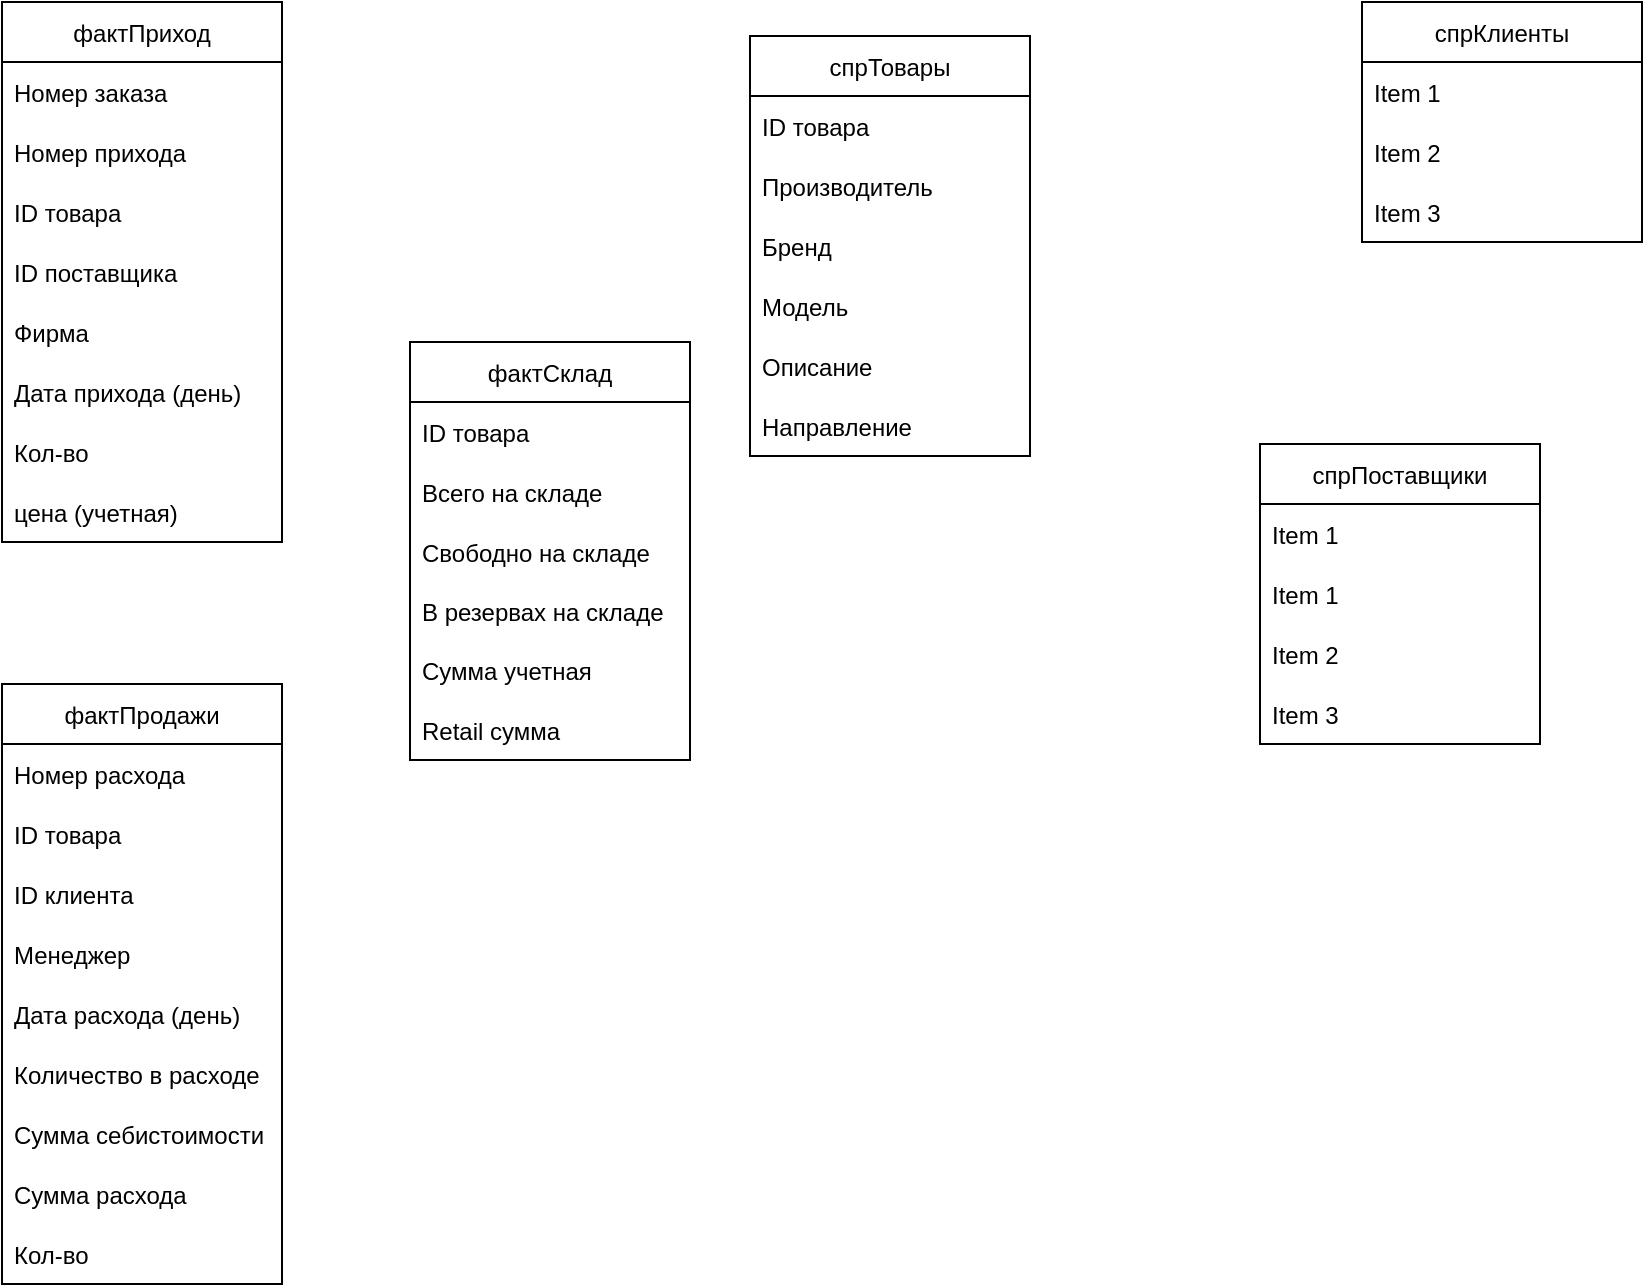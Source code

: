 <mxfile version="16.1.0" type="github">
  <diagram id="C5RBs43oDa-KdzZeNtuy" name="Page-1">
    <mxGraphModel dx="1422" dy="762" grid="1" gridSize="17" guides="1" tooltips="1" connect="1" arrows="1" fold="1" page="1" pageScale="1" pageWidth="1169" pageHeight="1654" background="#ffffff" math="0" shadow="0">
      <root>
        <mxCell id="WIyWlLk6GJQsqaUBKTNV-0" />
        <mxCell id="WIyWlLk6GJQsqaUBKTNV-1" parent="WIyWlLk6GJQsqaUBKTNV-0" />
        <mxCell id="MiYkf8OrINTVuq1yNtsC-0" value="фактПриход" style="swimlane;fontStyle=0;childLayout=stackLayout;horizontal=1;startSize=30;horizontalStack=0;resizeParent=1;resizeParentMax=0;resizeLast=0;collapsible=1;marginBottom=0;" vertex="1" parent="WIyWlLk6GJQsqaUBKTNV-1">
          <mxGeometry x="153" y="51" width="140" height="270" as="geometry" />
        </mxCell>
        <mxCell id="MiYkf8OrINTVuq1yNtsC-1" value="Номер заказа" style="text;strokeColor=none;fillColor=none;align=left;verticalAlign=middle;spacingLeft=4;spacingRight=4;overflow=hidden;points=[[0,0.5],[1,0.5]];portConstraint=eastwest;rotatable=0;" vertex="1" parent="MiYkf8OrINTVuq1yNtsC-0">
          <mxGeometry y="30" width="140" height="30" as="geometry" />
        </mxCell>
        <mxCell id="MiYkf8OrINTVuq1yNtsC-26" value="Номер прихода" style="text;strokeColor=none;fillColor=none;align=left;verticalAlign=middle;spacingLeft=4;spacingRight=4;overflow=hidden;points=[[0,0.5],[1,0.5]];portConstraint=eastwest;rotatable=0;" vertex="1" parent="MiYkf8OrINTVuq1yNtsC-0">
          <mxGeometry y="60" width="140" height="30" as="geometry" />
        </mxCell>
        <mxCell id="MiYkf8OrINTVuq1yNtsC-2" value="ID товара" style="text;strokeColor=none;fillColor=none;align=left;verticalAlign=middle;spacingLeft=4;spacingRight=4;overflow=hidden;points=[[0,0.5],[1,0.5]];portConstraint=eastwest;rotatable=0;" vertex="1" parent="MiYkf8OrINTVuq1yNtsC-0">
          <mxGeometry y="90" width="140" height="30" as="geometry" />
        </mxCell>
        <mxCell id="MiYkf8OrINTVuq1yNtsC-24" value="ID поставщика" style="text;strokeColor=none;fillColor=none;align=left;verticalAlign=middle;spacingLeft=4;spacingRight=4;overflow=hidden;points=[[0,0.5],[1,0.5]];portConstraint=eastwest;rotatable=0;" vertex="1" parent="MiYkf8OrINTVuq1yNtsC-0">
          <mxGeometry y="120" width="140" height="30" as="geometry" />
        </mxCell>
        <mxCell id="MiYkf8OrINTVuq1yNtsC-25" value="Фирма" style="text;strokeColor=none;fillColor=none;align=left;verticalAlign=middle;spacingLeft=4;spacingRight=4;overflow=hidden;points=[[0,0.5],[1,0.5]];portConstraint=eastwest;rotatable=0;" vertex="1" parent="MiYkf8OrINTVuq1yNtsC-0">
          <mxGeometry y="150" width="140" height="30" as="geometry" />
        </mxCell>
        <mxCell id="MiYkf8OrINTVuq1yNtsC-39" value="Дата прихода (день)" style="text;strokeColor=none;fillColor=none;align=left;verticalAlign=middle;spacingLeft=4;spacingRight=4;overflow=hidden;points=[[0,0.5],[1,0.5]];portConstraint=eastwest;rotatable=0;" vertex="1" parent="MiYkf8OrINTVuq1yNtsC-0">
          <mxGeometry y="180" width="140" height="30" as="geometry" />
        </mxCell>
        <mxCell id="MiYkf8OrINTVuq1yNtsC-3" value="Кол-во" style="text;strokeColor=none;fillColor=none;align=left;verticalAlign=middle;spacingLeft=4;spacingRight=4;overflow=hidden;points=[[0,0.5],[1,0.5]];portConstraint=eastwest;rotatable=0;" vertex="1" parent="MiYkf8OrINTVuq1yNtsC-0">
          <mxGeometry y="210" width="140" height="30" as="geometry" />
        </mxCell>
        <mxCell id="MiYkf8OrINTVuq1yNtsC-40" value="цена (учетная)" style="text;strokeColor=none;fillColor=none;align=left;verticalAlign=middle;spacingLeft=4;spacingRight=4;overflow=hidden;points=[[0,0.5],[1,0.5]];portConstraint=eastwest;rotatable=0;" vertex="1" parent="MiYkf8OrINTVuq1yNtsC-0">
          <mxGeometry y="240" width="140" height="30" as="geometry" />
        </mxCell>
        <mxCell id="MiYkf8OrINTVuq1yNtsC-4" value="фактСклад" style="swimlane;fontStyle=0;childLayout=stackLayout;horizontal=1;startSize=30;horizontalStack=0;resizeParent=1;resizeParentMax=0;resizeLast=0;collapsible=1;marginBottom=0;" vertex="1" parent="WIyWlLk6GJQsqaUBKTNV-1">
          <mxGeometry x="357" y="221" width="140" height="209" as="geometry" />
        </mxCell>
        <mxCell id="MiYkf8OrINTVuq1yNtsC-5" value="ID товара" style="text;strokeColor=none;fillColor=none;align=left;verticalAlign=middle;spacingLeft=4;spacingRight=4;overflow=hidden;points=[[0,0.5],[1,0.5]];portConstraint=eastwest;rotatable=0;" vertex="1" parent="MiYkf8OrINTVuq1yNtsC-4">
          <mxGeometry y="30" width="140" height="30" as="geometry" />
        </mxCell>
        <mxCell id="MiYkf8OrINTVuq1yNtsC-6" value="Всего на складе" style="text;strokeColor=none;fillColor=none;align=left;verticalAlign=middle;spacingLeft=4;spacingRight=4;overflow=hidden;points=[[0,0.5],[1,0.5]];portConstraint=eastwest;rotatable=0;" vertex="1" parent="MiYkf8OrINTVuq1yNtsC-4">
          <mxGeometry y="60" width="140" height="30" as="geometry" />
        </mxCell>
        <mxCell id="MiYkf8OrINTVuq1yNtsC-52" value="Свободно на складе" style="text;strokeColor=none;fillColor=none;align=left;verticalAlign=middle;spacingLeft=4;spacingRight=4;overflow=hidden;points=[[0,0.5],[1,0.5]];portConstraint=eastwest;rotatable=0;" vertex="1" parent="MiYkf8OrINTVuq1yNtsC-4">
          <mxGeometry y="90" width="140" height="30" as="geometry" />
        </mxCell>
        <mxCell id="MiYkf8OrINTVuq1yNtsC-51" value="В резервах на складе" style="text;strokeColor=none;fillColor=none;align=left;verticalAlign=middle;spacingLeft=4;spacingRight=4;overflow=hidden;points=[[0,0.5],[1,0.5]];portConstraint=eastwest;rotatable=0;" vertex="1" parent="MiYkf8OrINTVuq1yNtsC-4">
          <mxGeometry y="120" width="140" height="29" as="geometry" />
        </mxCell>
        <mxCell id="MiYkf8OrINTVuq1yNtsC-7" value="Сумма учетная" style="text;strokeColor=none;fillColor=none;align=left;verticalAlign=middle;spacingLeft=4;spacingRight=4;overflow=hidden;points=[[0,0.5],[1,0.5]];portConstraint=eastwest;rotatable=0;" vertex="1" parent="MiYkf8OrINTVuq1yNtsC-4">
          <mxGeometry y="149" width="140" height="30" as="geometry" />
        </mxCell>
        <mxCell id="MiYkf8OrINTVuq1yNtsC-50" value="Retail сумма" style="text;strokeColor=none;fillColor=none;align=left;verticalAlign=middle;spacingLeft=4;spacingRight=4;overflow=hidden;points=[[0,0.5],[1,0.5]];portConstraint=eastwest;rotatable=0;" vertex="1" parent="MiYkf8OrINTVuq1yNtsC-4">
          <mxGeometry y="179" width="140" height="30" as="geometry" />
        </mxCell>
        <mxCell id="MiYkf8OrINTVuq1yNtsC-8" value="фактПродажи" style="swimlane;fontStyle=0;childLayout=stackLayout;horizontal=1;startSize=30;horizontalStack=0;resizeParent=1;resizeParentMax=0;resizeLast=0;collapsible=1;marginBottom=0;" vertex="1" parent="WIyWlLk6GJQsqaUBKTNV-1">
          <mxGeometry x="153" y="392" width="140" height="300" as="geometry" />
        </mxCell>
        <mxCell id="MiYkf8OrINTVuq1yNtsC-9" value="Номер расхода" style="text;strokeColor=none;fillColor=none;align=left;verticalAlign=middle;spacingLeft=4;spacingRight=4;overflow=hidden;points=[[0,0.5],[1,0.5]];portConstraint=eastwest;rotatable=0;" vertex="1" parent="MiYkf8OrINTVuq1yNtsC-8">
          <mxGeometry y="30" width="140" height="30" as="geometry" />
        </mxCell>
        <mxCell id="MiYkf8OrINTVuq1yNtsC-43" value="ID товара" style="text;strokeColor=none;fillColor=none;align=left;verticalAlign=middle;spacingLeft=4;spacingRight=4;overflow=hidden;points=[[0,0.5],[1,0.5]];portConstraint=eastwest;rotatable=0;" vertex="1" parent="MiYkf8OrINTVuq1yNtsC-8">
          <mxGeometry y="60" width="140" height="30" as="geometry" />
        </mxCell>
        <mxCell id="MiYkf8OrINTVuq1yNtsC-10" value="ID клиента" style="text;strokeColor=none;fillColor=none;align=left;verticalAlign=middle;spacingLeft=4;spacingRight=4;overflow=hidden;points=[[0,0.5],[1,0.5]];portConstraint=eastwest;rotatable=0;" vertex="1" parent="MiYkf8OrINTVuq1yNtsC-8">
          <mxGeometry y="90" width="140" height="30" as="geometry" />
        </mxCell>
        <mxCell id="MiYkf8OrINTVuq1yNtsC-11" value="Менеджер" style="text;strokeColor=none;fillColor=none;align=left;verticalAlign=middle;spacingLeft=4;spacingRight=4;overflow=hidden;points=[[0,0.5],[1,0.5]];portConstraint=eastwest;rotatable=0;" vertex="1" parent="MiYkf8OrINTVuq1yNtsC-8">
          <mxGeometry y="120" width="140" height="30" as="geometry" />
        </mxCell>
        <mxCell id="MiYkf8OrINTVuq1yNtsC-41" value="Дата расхода (день)" style="text;strokeColor=none;fillColor=none;align=left;verticalAlign=middle;spacingLeft=4;spacingRight=4;overflow=hidden;points=[[0,0.5],[1,0.5]];portConstraint=eastwest;rotatable=0;" vertex="1" parent="MiYkf8OrINTVuq1yNtsC-8">
          <mxGeometry y="150" width="140" height="30" as="geometry" />
        </mxCell>
        <mxCell id="MiYkf8OrINTVuq1yNtsC-42" value="Количество в расходе" style="text;strokeColor=none;fillColor=none;align=left;verticalAlign=middle;spacingLeft=4;spacingRight=4;overflow=hidden;points=[[0,0.5],[1,0.5]];portConstraint=eastwest;rotatable=0;" vertex="1" parent="MiYkf8OrINTVuq1yNtsC-8">
          <mxGeometry y="180" width="140" height="30" as="geometry" />
        </mxCell>
        <mxCell id="MiYkf8OrINTVuq1yNtsC-44" value="Сумма себистоимости" style="text;strokeColor=none;fillColor=none;align=left;verticalAlign=middle;spacingLeft=4;spacingRight=4;overflow=hidden;points=[[0,0.5],[1,0.5]];portConstraint=eastwest;rotatable=0;" vertex="1" parent="MiYkf8OrINTVuq1yNtsC-8">
          <mxGeometry y="210" width="140" height="30" as="geometry" />
        </mxCell>
        <mxCell id="MiYkf8OrINTVuq1yNtsC-45" value="Сумма расхода" style="text;strokeColor=none;fillColor=none;align=left;verticalAlign=middle;spacingLeft=4;spacingRight=4;overflow=hidden;points=[[0,0.5],[1,0.5]];portConstraint=eastwest;rotatable=0;" vertex="1" parent="MiYkf8OrINTVuq1yNtsC-8">
          <mxGeometry y="240" width="140" height="30" as="geometry" />
        </mxCell>
        <mxCell id="MiYkf8OrINTVuq1yNtsC-46" value="Кол-во" style="text;strokeColor=none;fillColor=none;align=left;verticalAlign=middle;spacingLeft=4;spacingRight=4;overflow=hidden;points=[[0,0.5],[1,0.5]];portConstraint=eastwest;rotatable=0;" vertex="1" parent="MiYkf8OrINTVuq1yNtsC-8">
          <mxGeometry y="270" width="140" height="30" as="geometry" />
        </mxCell>
        <mxCell id="MiYkf8OrINTVuq1yNtsC-12" value="спрТовары" style="swimlane;fontStyle=0;childLayout=stackLayout;horizontal=1;startSize=30;horizontalStack=0;resizeParent=1;resizeParentMax=0;resizeLast=0;collapsible=1;marginBottom=0;" vertex="1" parent="WIyWlLk6GJQsqaUBKTNV-1">
          <mxGeometry x="527" y="68" width="140" height="210" as="geometry" />
        </mxCell>
        <mxCell id="MiYkf8OrINTVuq1yNtsC-13" value="ID товара" style="text;strokeColor=none;fillColor=none;align=left;verticalAlign=middle;spacingLeft=4;spacingRight=4;overflow=hidden;points=[[0,0.5],[1,0.5]];portConstraint=eastwest;rotatable=0;" vertex="1" parent="MiYkf8OrINTVuq1yNtsC-12">
          <mxGeometry y="30" width="140" height="30" as="geometry" />
        </mxCell>
        <mxCell id="MiYkf8OrINTVuq1yNtsC-14" value="Производитель" style="text;strokeColor=none;fillColor=none;align=left;verticalAlign=middle;spacingLeft=4;spacingRight=4;overflow=hidden;points=[[0,0.5],[1,0.5]];portConstraint=eastwest;rotatable=0;" vertex="1" parent="MiYkf8OrINTVuq1yNtsC-12">
          <mxGeometry y="60" width="140" height="30" as="geometry" />
        </mxCell>
        <mxCell id="MiYkf8OrINTVuq1yNtsC-53" value="Бренд" style="text;strokeColor=none;fillColor=none;align=left;verticalAlign=middle;spacingLeft=4;spacingRight=4;overflow=hidden;points=[[0,0.5],[1,0.5]];portConstraint=eastwest;rotatable=0;" vertex="1" parent="MiYkf8OrINTVuq1yNtsC-12">
          <mxGeometry y="90" width="140" height="30" as="geometry" />
        </mxCell>
        <mxCell id="MiYkf8OrINTVuq1yNtsC-54" value="Модель" style="text;strokeColor=none;fillColor=none;align=left;verticalAlign=middle;spacingLeft=4;spacingRight=4;overflow=hidden;points=[[0,0.5],[1,0.5]];portConstraint=eastwest;rotatable=0;" vertex="1" parent="MiYkf8OrINTVuq1yNtsC-12">
          <mxGeometry y="120" width="140" height="30" as="geometry" />
        </mxCell>
        <mxCell id="MiYkf8OrINTVuq1yNtsC-15" value="Описание" style="text;strokeColor=none;fillColor=none;align=left;verticalAlign=middle;spacingLeft=4;spacingRight=4;overflow=hidden;points=[[0,0.5],[1,0.5]];portConstraint=eastwest;rotatable=0;" vertex="1" parent="MiYkf8OrINTVuq1yNtsC-12">
          <mxGeometry y="150" width="140" height="30" as="geometry" />
        </mxCell>
        <mxCell id="MiYkf8OrINTVuq1yNtsC-55" value="Направление" style="text;strokeColor=none;fillColor=none;align=left;verticalAlign=middle;spacingLeft=4;spacingRight=4;overflow=hidden;points=[[0,0.5],[1,0.5]];portConstraint=eastwest;rotatable=0;" vertex="1" parent="MiYkf8OrINTVuq1yNtsC-12">
          <mxGeometry y="180" width="140" height="30" as="geometry" />
        </mxCell>
        <mxCell id="MiYkf8OrINTVuq1yNtsC-16" value="спрПоставщики" style="swimlane;fontStyle=0;childLayout=stackLayout;horizontal=1;startSize=30;horizontalStack=0;resizeParent=1;resizeParentMax=0;resizeLast=0;collapsible=1;marginBottom=0;" vertex="1" parent="WIyWlLk6GJQsqaUBKTNV-1">
          <mxGeometry x="782" y="272" width="140" height="150" as="geometry" />
        </mxCell>
        <mxCell id="MiYkf8OrINTVuq1yNtsC-17" value="Item 1" style="text;strokeColor=none;fillColor=none;align=left;verticalAlign=middle;spacingLeft=4;spacingRight=4;overflow=hidden;points=[[0,0.5],[1,0.5]];portConstraint=eastwest;rotatable=0;" vertex="1" parent="MiYkf8OrINTVuq1yNtsC-16">
          <mxGeometry y="30" width="140" height="30" as="geometry" />
        </mxCell>
        <mxCell id="MiYkf8OrINTVuq1yNtsC-56" value="Item 1" style="text;strokeColor=none;fillColor=none;align=left;verticalAlign=middle;spacingLeft=4;spacingRight=4;overflow=hidden;points=[[0,0.5],[1,0.5]];portConstraint=eastwest;rotatable=0;" vertex="1" parent="MiYkf8OrINTVuq1yNtsC-16">
          <mxGeometry y="60" width="140" height="30" as="geometry" />
        </mxCell>
        <mxCell id="MiYkf8OrINTVuq1yNtsC-18" value="Item 2" style="text;strokeColor=none;fillColor=none;align=left;verticalAlign=middle;spacingLeft=4;spacingRight=4;overflow=hidden;points=[[0,0.5],[1,0.5]];portConstraint=eastwest;rotatable=0;" vertex="1" parent="MiYkf8OrINTVuq1yNtsC-16">
          <mxGeometry y="90" width="140" height="30" as="geometry" />
        </mxCell>
        <mxCell id="MiYkf8OrINTVuq1yNtsC-19" value="Item 3" style="text;strokeColor=none;fillColor=none;align=left;verticalAlign=middle;spacingLeft=4;spacingRight=4;overflow=hidden;points=[[0,0.5],[1,0.5]];portConstraint=eastwest;rotatable=0;" vertex="1" parent="MiYkf8OrINTVuq1yNtsC-16">
          <mxGeometry y="120" width="140" height="30" as="geometry" />
        </mxCell>
        <mxCell id="MiYkf8OrINTVuq1yNtsC-20" value="спрКлиенты" style="swimlane;fontStyle=0;childLayout=stackLayout;horizontal=1;startSize=30;horizontalStack=0;resizeParent=1;resizeParentMax=0;resizeLast=0;collapsible=1;marginBottom=0;" vertex="1" parent="WIyWlLk6GJQsqaUBKTNV-1">
          <mxGeometry x="833" y="51" width="140" height="120" as="geometry" />
        </mxCell>
        <mxCell id="MiYkf8OrINTVuq1yNtsC-21" value="Item 1" style="text;strokeColor=none;fillColor=none;align=left;verticalAlign=middle;spacingLeft=4;spacingRight=4;overflow=hidden;points=[[0,0.5],[1,0.5]];portConstraint=eastwest;rotatable=0;" vertex="1" parent="MiYkf8OrINTVuq1yNtsC-20">
          <mxGeometry y="30" width="140" height="30" as="geometry" />
        </mxCell>
        <mxCell id="MiYkf8OrINTVuq1yNtsC-22" value="Item 2" style="text;strokeColor=none;fillColor=none;align=left;verticalAlign=middle;spacingLeft=4;spacingRight=4;overflow=hidden;points=[[0,0.5],[1,0.5]];portConstraint=eastwest;rotatable=0;" vertex="1" parent="MiYkf8OrINTVuq1yNtsC-20">
          <mxGeometry y="60" width="140" height="30" as="geometry" />
        </mxCell>
        <mxCell id="MiYkf8OrINTVuq1yNtsC-23" value="Item 3" style="text;strokeColor=none;fillColor=none;align=left;verticalAlign=middle;spacingLeft=4;spacingRight=4;overflow=hidden;points=[[0,0.5],[1,0.5]];portConstraint=eastwest;rotatable=0;" vertex="1" parent="MiYkf8OrINTVuq1yNtsC-20">
          <mxGeometry y="90" width="140" height="30" as="geometry" />
        </mxCell>
      </root>
    </mxGraphModel>
  </diagram>
</mxfile>
